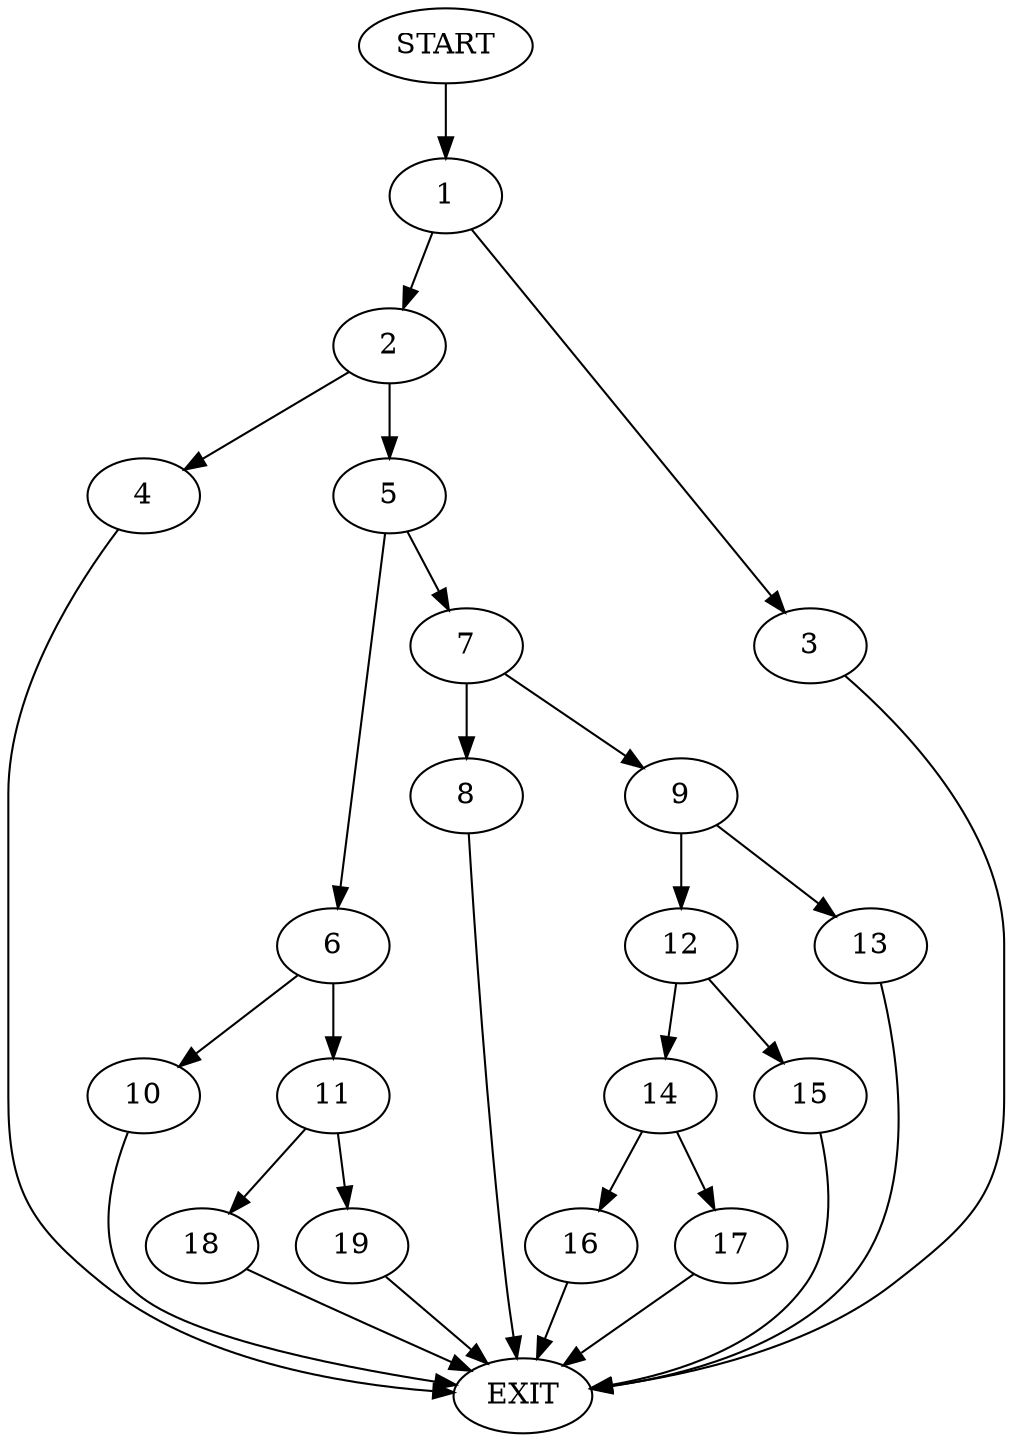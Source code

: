 digraph {
0 [label="START"]
20 [label="EXIT"]
0 -> 1
1 -> 2
1 -> 3
3 -> 20
2 -> 4
2 -> 5
5 -> 6
5 -> 7
4 -> 20
7 -> 8
7 -> 9
6 -> 10
6 -> 11
8 -> 20
9 -> 12
9 -> 13
13 -> 20
12 -> 14
12 -> 15
14 -> 16
14 -> 17
15 -> 20
16 -> 20
17 -> 20
11 -> 18
11 -> 19
10 -> 20
18 -> 20
19 -> 20
}
